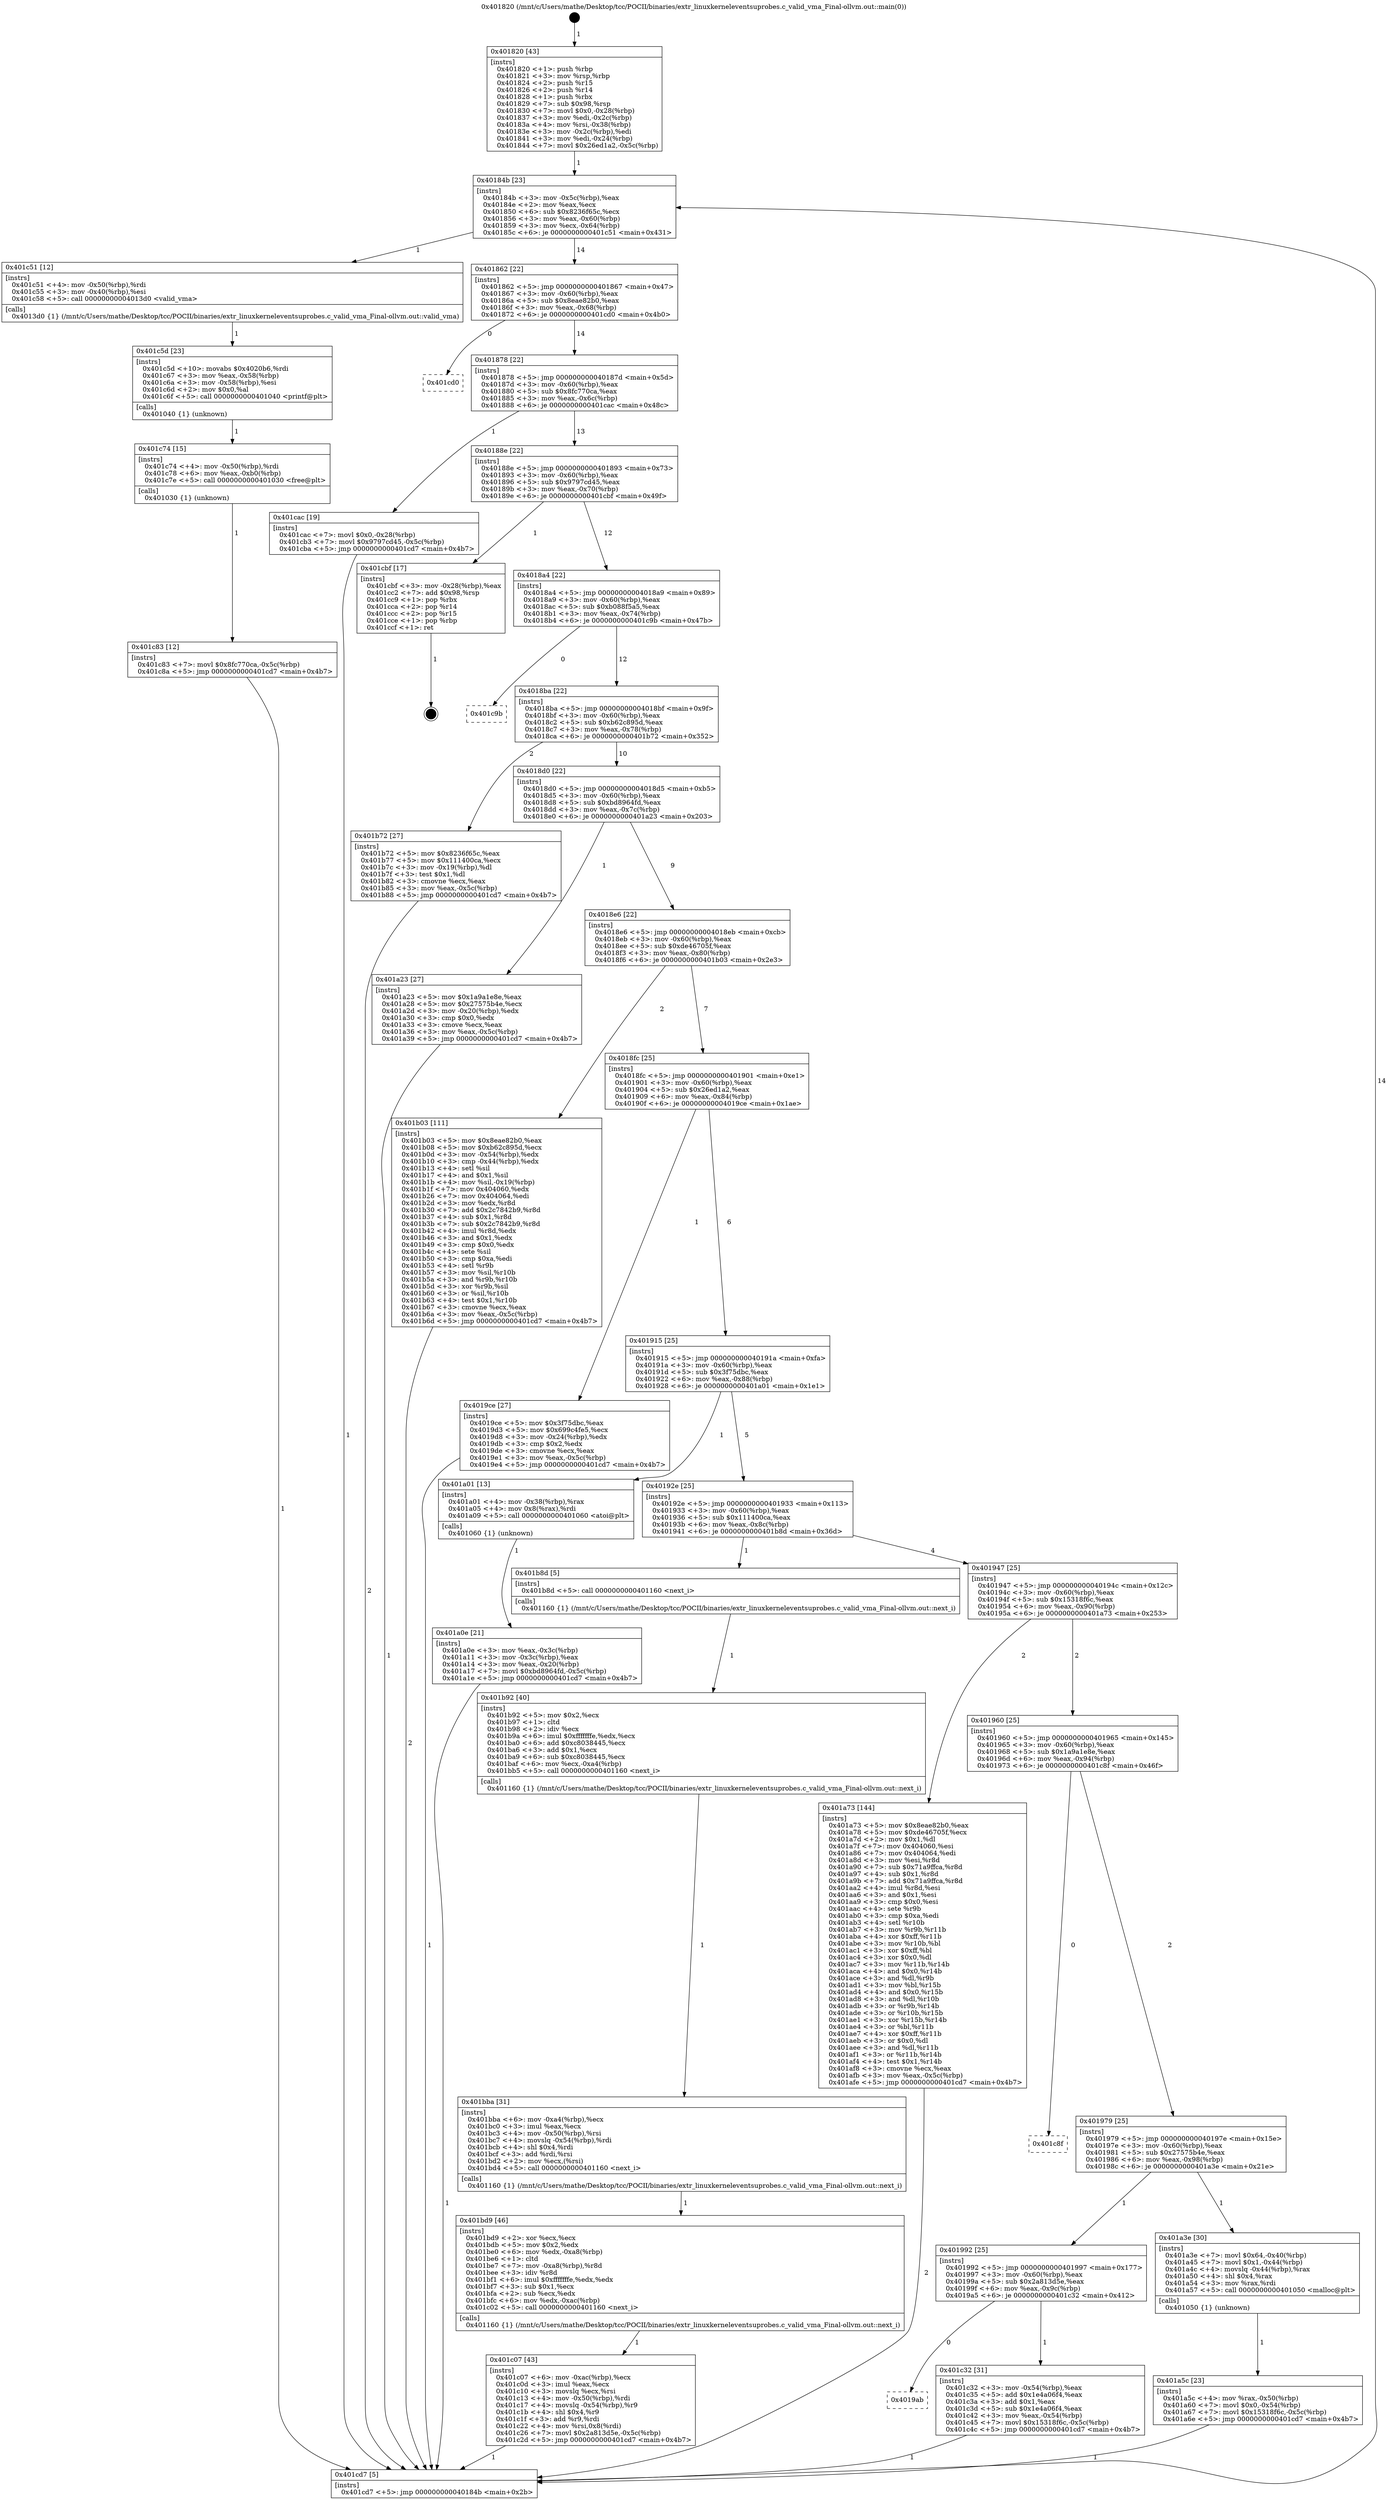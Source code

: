 digraph "0x401820" {
  label = "0x401820 (/mnt/c/Users/mathe/Desktop/tcc/POCII/binaries/extr_linuxkerneleventsuprobes.c_valid_vma_Final-ollvm.out::main(0))"
  labelloc = "t"
  node[shape=record]

  Entry [label="",width=0.3,height=0.3,shape=circle,fillcolor=black,style=filled]
  "0x40184b" [label="{
     0x40184b [23]\l
     | [instrs]\l
     &nbsp;&nbsp;0x40184b \<+3\>: mov -0x5c(%rbp),%eax\l
     &nbsp;&nbsp;0x40184e \<+2\>: mov %eax,%ecx\l
     &nbsp;&nbsp;0x401850 \<+6\>: sub $0x8236f65c,%ecx\l
     &nbsp;&nbsp;0x401856 \<+3\>: mov %eax,-0x60(%rbp)\l
     &nbsp;&nbsp;0x401859 \<+3\>: mov %ecx,-0x64(%rbp)\l
     &nbsp;&nbsp;0x40185c \<+6\>: je 0000000000401c51 \<main+0x431\>\l
  }"]
  "0x401c51" [label="{
     0x401c51 [12]\l
     | [instrs]\l
     &nbsp;&nbsp;0x401c51 \<+4\>: mov -0x50(%rbp),%rdi\l
     &nbsp;&nbsp;0x401c55 \<+3\>: mov -0x40(%rbp),%esi\l
     &nbsp;&nbsp;0x401c58 \<+5\>: call 00000000004013d0 \<valid_vma\>\l
     | [calls]\l
     &nbsp;&nbsp;0x4013d0 \{1\} (/mnt/c/Users/mathe/Desktop/tcc/POCII/binaries/extr_linuxkerneleventsuprobes.c_valid_vma_Final-ollvm.out::valid_vma)\l
  }"]
  "0x401862" [label="{
     0x401862 [22]\l
     | [instrs]\l
     &nbsp;&nbsp;0x401862 \<+5\>: jmp 0000000000401867 \<main+0x47\>\l
     &nbsp;&nbsp;0x401867 \<+3\>: mov -0x60(%rbp),%eax\l
     &nbsp;&nbsp;0x40186a \<+5\>: sub $0x8eae82b0,%eax\l
     &nbsp;&nbsp;0x40186f \<+3\>: mov %eax,-0x68(%rbp)\l
     &nbsp;&nbsp;0x401872 \<+6\>: je 0000000000401cd0 \<main+0x4b0\>\l
  }"]
  Exit [label="",width=0.3,height=0.3,shape=circle,fillcolor=black,style=filled,peripheries=2]
  "0x401cd0" [label="{
     0x401cd0\l
  }", style=dashed]
  "0x401878" [label="{
     0x401878 [22]\l
     | [instrs]\l
     &nbsp;&nbsp;0x401878 \<+5\>: jmp 000000000040187d \<main+0x5d\>\l
     &nbsp;&nbsp;0x40187d \<+3\>: mov -0x60(%rbp),%eax\l
     &nbsp;&nbsp;0x401880 \<+5\>: sub $0x8fc770ca,%eax\l
     &nbsp;&nbsp;0x401885 \<+3\>: mov %eax,-0x6c(%rbp)\l
     &nbsp;&nbsp;0x401888 \<+6\>: je 0000000000401cac \<main+0x48c\>\l
  }"]
  "0x401c83" [label="{
     0x401c83 [12]\l
     | [instrs]\l
     &nbsp;&nbsp;0x401c83 \<+7\>: movl $0x8fc770ca,-0x5c(%rbp)\l
     &nbsp;&nbsp;0x401c8a \<+5\>: jmp 0000000000401cd7 \<main+0x4b7\>\l
  }"]
  "0x401cac" [label="{
     0x401cac [19]\l
     | [instrs]\l
     &nbsp;&nbsp;0x401cac \<+7\>: movl $0x0,-0x28(%rbp)\l
     &nbsp;&nbsp;0x401cb3 \<+7\>: movl $0x9797cd45,-0x5c(%rbp)\l
     &nbsp;&nbsp;0x401cba \<+5\>: jmp 0000000000401cd7 \<main+0x4b7\>\l
  }"]
  "0x40188e" [label="{
     0x40188e [22]\l
     | [instrs]\l
     &nbsp;&nbsp;0x40188e \<+5\>: jmp 0000000000401893 \<main+0x73\>\l
     &nbsp;&nbsp;0x401893 \<+3\>: mov -0x60(%rbp),%eax\l
     &nbsp;&nbsp;0x401896 \<+5\>: sub $0x9797cd45,%eax\l
     &nbsp;&nbsp;0x40189b \<+3\>: mov %eax,-0x70(%rbp)\l
     &nbsp;&nbsp;0x40189e \<+6\>: je 0000000000401cbf \<main+0x49f\>\l
  }"]
  "0x401c74" [label="{
     0x401c74 [15]\l
     | [instrs]\l
     &nbsp;&nbsp;0x401c74 \<+4\>: mov -0x50(%rbp),%rdi\l
     &nbsp;&nbsp;0x401c78 \<+6\>: mov %eax,-0xb0(%rbp)\l
     &nbsp;&nbsp;0x401c7e \<+5\>: call 0000000000401030 \<free@plt\>\l
     | [calls]\l
     &nbsp;&nbsp;0x401030 \{1\} (unknown)\l
  }"]
  "0x401cbf" [label="{
     0x401cbf [17]\l
     | [instrs]\l
     &nbsp;&nbsp;0x401cbf \<+3\>: mov -0x28(%rbp),%eax\l
     &nbsp;&nbsp;0x401cc2 \<+7\>: add $0x98,%rsp\l
     &nbsp;&nbsp;0x401cc9 \<+1\>: pop %rbx\l
     &nbsp;&nbsp;0x401cca \<+2\>: pop %r14\l
     &nbsp;&nbsp;0x401ccc \<+2\>: pop %r15\l
     &nbsp;&nbsp;0x401cce \<+1\>: pop %rbp\l
     &nbsp;&nbsp;0x401ccf \<+1\>: ret\l
  }"]
  "0x4018a4" [label="{
     0x4018a4 [22]\l
     | [instrs]\l
     &nbsp;&nbsp;0x4018a4 \<+5\>: jmp 00000000004018a9 \<main+0x89\>\l
     &nbsp;&nbsp;0x4018a9 \<+3\>: mov -0x60(%rbp),%eax\l
     &nbsp;&nbsp;0x4018ac \<+5\>: sub $0xb088f5a5,%eax\l
     &nbsp;&nbsp;0x4018b1 \<+3\>: mov %eax,-0x74(%rbp)\l
     &nbsp;&nbsp;0x4018b4 \<+6\>: je 0000000000401c9b \<main+0x47b\>\l
  }"]
  "0x401c5d" [label="{
     0x401c5d [23]\l
     | [instrs]\l
     &nbsp;&nbsp;0x401c5d \<+10\>: movabs $0x4020b6,%rdi\l
     &nbsp;&nbsp;0x401c67 \<+3\>: mov %eax,-0x58(%rbp)\l
     &nbsp;&nbsp;0x401c6a \<+3\>: mov -0x58(%rbp),%esi\l
     &nbsp;&nbsp;0x401c6d \<+2\>: mov $0x0,%al\l
     &nbsp;&nbsp;0x401c6f \<+5\>: call 0000000000401040 \<printf@plt\>\l
     | [calls]\l
     &nbsp;&nbsp;0x401040 \{1\} (unknown)\l
  }"]
  "0x401c9b" [label="{
     0x401c9b\l
  }", style=dashed]
  "0x4018ba" [label="{
     0x4018ba [22]\l
     | [instrs]\l
     &nbsp;&nbsp;0x4018ba \<+5\>: jmp 00000000004018bf \<main+0x9f\>\l
     &nbsp;&nbsp;0x4018bf \<+3\>: mov -0x60(%rbp),%eax\l
     &nbsp;&nbsp;0x4018c2 \<+5\>: sub $0xb62c895d,%eax\l
     &nbsp;&nbsp;0x4018c7 \<+3\>: mov %eax,-0x78(%rbp)\l
     &nbsp;&nbsp;0x4018ca \<+6\>: je 0000000000401b72 \<main+0x352\>\l
  }"]
  "0x4019ab" [label="{
     0x4019ab\l
  }", style=dashed]
  "0x401b72" [label="{
     0x401b72 [27]\l
     | [instrs]\l
     &nbsp;&nbsp;0x401b72 \<+5\>: mov $0x8236f65c,%eax\l
     &nbsp;&nbsp;0x401b77 \<+5\>: mov $0x111400ca,%ecx\l
     &nbsp;&nbsp;0x401b7c \<+3\>: mov -0x19(%rbp),%dl\l
     &nbsp;&nbsp;0x401b7f \<+3\>: test $0x1,%dl\l
     &nbsp;&nbsp;0x401b82 \<+3\>: cmovne %ecx,%eax\l
     &nbsp;&nbsp;0x401b85 \<+3\>: mov %eax,-0x5c(%rbp)\l
     &nbsp;&nbsp;0x401b88 \<+5\>: jmp 0000000000401cd7 \<main+0x4b7\>\l
  }"]
  "0x4018d0" [label="{
     0x4018d0 [22]\l
     | [instrs]\l
     &nbsp;&nbsp;0x4018d0 \<+5\>: jmp 00000000004018d5 \<main+0xb5\>\l
     &nbsp;&nbsp;0x4018d5 \<+3\>: mov -0x60(%rbp),%eax\l
     &nbsp;&nbsp;0x4018d8 \<+5\>: sub $0xbd8964fd,%eax\l
     &nbsp;&nbsp;0x4018dd \<+3\>: mov %eax,-0x7c(%rbp)\l
     &nbsp;&nbsp;0x4018e0 \<+6\>: je 0000000000401a23 \<main+0x203\>\l
  }"]
  "0x401c32" [label="{
     0x401c32 [31]\l
     | [instrs]\l
     &nbsp;&nbsp;0x401c32 \<+3\>: mov -0x54(%rbp),%eax\l
     &nbsp;&nbsp;0x401c35 \<+5\>: add $0x1e4a06f4,%eax\l
     &nbsp;&nbsp;0x401c3a \<+3\>: add $0x1,%eax\l
     &nbsp;&nbsp;0x401c3d \<+5\>: sub $0x1e4a06f4,%eax\l
     &nbsp;&nbsp;0x401c42 \<+3\>: mov %eax,-0x54(%rbp)\l
     &nbsp;&nbsp;0x401c45 \<+7\>: movl $0x15318f6c,-0x5c(%rbp)\l
     &nbsp;&nbsp;0x401c4c \<+5\>: jmp 0000000000401cd7 \<main+0x4b7\>\l
  }"]
  "0x401a23" [label="{
     0x401a23 [27]\l
     | [instrs]\l
     &nbsp;&nbsp;0x401a23 \<+5\>: mov $0x1a9a1e8e,%eax\l
     &nbsp;&nbsp;0x401a28 \<+5\>: mov $0x27575b4e,%ecx\l
     &nbsp;&nbsp;0x401a2d \<+3\>: mov -0x20(%rbp),%edx\l
     &nbsp;&nbsp;0x401a30 \<+3\>: cmp $0x0,%edx\l
     &nbsp;&nbsp;0x401a33 \<+3\>: cmove %ecx,%eax\l
     &nbsp;&nbsp;0x401a36 \<+3\>: mov %eax,-0x5c(%rbp)\l
     &nbsp;&nbsp;0x401a39 \<+5\>: jmp 0000000000401cd7 \<main+0x4b7\>\l
  }"]
  "0x4018e6" [label="{
     0x4018e6 [22]\l
     | [instrs]\l
     &nbsp;&nbsp;0x4018e6 \<+5\>: jmp 00000000004018eb \<main+0xcb\>\l
     &nbsp;&nbsp;0x4018eb \<+3\>: mov -0x60(%rbp),%eax\l
     &nbsp;&nbsp;0x4018ee \<+5\>: sub $0xde46705f,%eax\l
     &nbsp;&nbsp;0x4018f3 \<+3\>: mov %eax,-0x80(%rbp)\l
     &nbsp;&nbsp;0x4018f6 \<+6\>: je 0000000000401b03 \<main+0x2e3\>\l
  }"]
  "0x401c07" [label="{
     0x401c07 [43]\l
     | [instrs]\l
     &nbsp;&nbsp;0x401c07 \<+6\>: mov -0xac(%rbp),%ecx\l
     &nbsp;&nbsp;0x401c0d \<+3\>: imul %eax,%ecx\l
     &nbsp;&nbsp;0x401c10 \<+3\>: movslq %ecx,%rsi\l
     &nbsp;&nbsp;0x401c13 \<+4\>: mov -0x50(%rbp),%rdi\l
     &nbsp;&nbsp;0x401c17 \<+4\>: movslq -0x54(%rbp),%r9\l
     &nbsp;&nbsp;0x401c1b \<+4\>: shl $0x4,%r9\l
     &nbsp;&nbsp;0x401c1f \<+3\>: add %r9,%rdi\l
     &nbsp;&nbsp;0x401c22 \<+4\>: mov %rsi,0x8(%rdi)\l
     &nbsp;&nbsp;0x401c26 \<+7\>: movl $0x2a813d5e,-0x5c(%rbp)\l
     &nbsp;&nbsp;0x401c2d \<+5\>: jmp 0000000000401cd7 \<main+0x4b7\>\l
  }"]
  "0x401b03" [label="{
     0x401b03 [111]\l
     | [instrs]\l
     &nbsp;&nbsp;0x401b03 \<+5\>: mov $0x8eae82b0,%eax\l
     &nbsp;&nbsp;0x401b08 \<+5\>: mov $0xb62c895d,%ecx\l
     &nbsp;&nbsp;0x401b0d \<+3\>: mov -0x54(%rbp),%edx\l
     &nbsp;&nbsp;0x401b10 \<+3\>: cmp -0x44(%rbp),%edx\l
     &nbsp;&nbsp;0x401b13 \<+4\>: setl %sil\l
     &nbsp;&nbsp;0x401b17 \<+4\>: and $0x1,%sil\l
     &nbsp;&nbsp;0x401b1b \<+4\>: mov %sil,-0x19(%rbp)\l
     &nbsp;&nbsp;0x401b1f \<+7\>: mov 0x404060,%edx\l
     &nbsp;&nbsp;0x401b26 \<+7\>: mov 0x404064,%edi\l
     &nbsp;&nbsp;0x401b2d \<+3\>: mov %edx,%r8d\l
     &nbsp;&nbsp;0x401b30 \<+7\>: add $0x2c7842b9,%r8d\l
     &nbsp;&nbsp;0x401b37 \<+4\>: sub $0x1,%r8d\l
     &nbsp;&nbsp;0x401b3b \<+7\>: sub $0x2c7842b9,%r8d\l
     &nbsp;&nbsp;0x401b42 \<+4\>: imul %r8d,%edx\l
     &nbsp;&nbsp;0x401b46 \<+3\>: and $0x1,%edx\l
     &nbsp;&nbsp;0x401b49 \<+3\>: cmp $0x0,%edx\l
     &nbsp;&nbsp;0x401b4c \<+4\>: sete %sil\l
     &nbsp;&nbsp;0x401b50 \<+3\>: cmp $0xa,%edi\l
     &nbsp;&nbsp;0x401b53 \<+4\>: setl %r9b\l
     &nbsp;&nbsp;0x401b57 \<+3\>: mov %sil,%r10b\l
     &nbsp;&nbsp;0x401b5a \<+3\>: and %r9b,%r10b\l
     &nbsp;&nbsp;0x401b5d \<+3\>: xor %r9b,%sil\l
     &nbsp;&nbsp;0x401b60 \<+3\>: or %sil,%r10b\l
     &nbsp;&nbsp;0x401b63 \<+4\>: test $0x1,%r10b\l
     &nbsp;&nbsp;0x401b67 \<+3\>: cmovne %ecx,%eax\l
     &nbsp;&nbsp;0x401b6a \<+3\>: mov %eax,-0x5c(%rbp)\l
     &nbsp;&nbsp;0x401b6d \<+5\>: jmp 0000000000401cd7 \<main+0x4b7\>\l
  }"]
  "0x4018fc" [label="{
     0x4018fc [25]\l
     | [instrs]\l
     &nbsp;&nbsp;0x4018fc \<+5\>: jmp 0000000000401901 \<main+0xe1\>\l
     &nbsp;&nbsp;0x401901 \<+3\>: mov -0x60(%rbp),%eax\l
     &nbsp;&nbsp;0x401904 \<+5\>: sub $0x26ed1a2,%eax\l
     &nbsp;&nbsp;0x401909 \<+6\>: mov %eax,-0x84(%rbp)\l
     &nbsp;&nbsp;0x40190f \<+6\>: je 00000000004019ce \<main+0x1ae\>\l
  }"]
  "0x401bd9" [label="{
     0x401bd9 [46]\l
     | [instrs]\l
     &nbsp;&nbsp;0x401bd9 \<+2\>: xor %ecx,%ecx\l
     &nbsp;&nbsp;0x401bdb \<+5\>: mov $0x2,%edx\l
     &nbsp;&nbsp;0x401be0 \<+6\>: mov %edx,-0xa8(%rbp)\l
     &nbsp;&nbsp;0x401be6 \<+1\>: cltd\l
     &nbsp;&nbsp;0x401be7 \<+7\>: mov -0xa8(%rbp),%r8d\l
     &nbsp;&nbsp;0x401bee \<+3\>: idiv %r8d\l
     &nbsp;&nbsp;0x401bf1 \<+6\>: imul $0xfffffffe,%edx,%edx\l
     &nbsp;&nbsp;0x401bf7 \<+3\>: sub $0x1,%ecx\l
     &nbsp;&nbsp;0x401bfa \<+2\>: sub %ecx,%edx\l
     &nbsp;&nbsp;0x401bfc \<+6\>: mov %edx,-0xac(%rbp)\l
     &nbsp;&nbsp;0x401c02 \<+5\>: call 0000000000401160 \<next_i\>\l
     | [calls]\l
     &nbsp;&nbsp;0x401160 \{1\} (/mnt/c/Users/mathe/Desktop/tcc/POCII/binaries/extr_linuxkerneleventsuprobes.c_valid_vma_Final-ollvm.out::next_i)\l
  }"]
  "0x4019ce" [label="{
     0x4019ce [27]\l
     | [instrs]\l
     &nbsp;&nbsp;0x4019ce \<+5\>: mov $0x3f75dbc,%eax\l
     &nbsp;&nbsp;0x4019d3 \<+5\>: mov $0x699c4fe5,%ecx\l
     &nbsp;&nbsp;0x4019d8 \<+3\>: mov -0x24(%rbp),%edx\l
     &nbsp;&nbsp;0x4019db \<+3\>: cmp $0x2,%edx\l
     &nbsp;&nbsp;0x4019de \<+3\>: cmovne %ecx,%eax\l
     &nbsp;&nbsp;0x4019e1 \<+3\>: mov %eax,-0x5c(%rbp)\l
     &nbsp;&nbsp;0x4019e4 \<+5\>: jmp 0000000000401cd7 \<main+0x4b7\>\l
  }"]
  "0x401915" [label="{
     0x401915 [25]\l
     | [instrs]\l
     &nbsp;&nbsp;0x401915 \<+5\>: jmp 000000000040191a \<main+0xfa\>\l
     &nbsp;&nbsp;0x40191a \<+3\>: mov -0x60(%rbp),%eax\l
     &nbsp;&nbsp;0x40191d \<+5\>: sub $0x3f75dbc,%eax\l
     &nbsp;&nbsp;0x401922 \<+6\>: mov %eax,-0x88(%rbp)\l
     &nbsp;&nbsp;0x401928 \<+6\>: je 0000000000401a01 \<main+0x1e1\>\l
  }"]
  "0x401cd7" [label="{
     0x401cd7 [5]\l
     | [instrs]\l
     &nbsp;&nbsp;0x401cd7 \<+5\>: jmp 000000000040184b \<main+0x2b\>\l
  }"]
  "0x401820" [label="{
     0x401820 [43]\l
     | [instrs]\l
     &nbsp;&nbsp;0x401820 \<+1\>: push %rbp\l
     &nbsp;&nbsp;0x401821 \<+3\>: mov %rsp,%rbp\l
     &nbsp;&nbsp;0x401824 \<+2\>: push %r15\l
     &nbsp;&nbsp;0x401826 \<+2\>: push %r14\l
     &nbsp;&nbsp;0x401828 \<+1\>: push %rbx\l
     &nbsp;&nbsp;0x401829 \<+7\>: sub $0x98,%rsp\l
     &nbsp;&nbsp;0x401830 \<+7\>: movl $0x0,-0x28(%rbp)\l
     &nbsp;&nbsp;0x401837 \<+3\>: mov %edi,-0x2c(%rbp)\l
     &nbsp;&nbsp;0x40183a \<+4\>: mov %rsi,-0x38(%rbp)\l
     &nbsp;&nbsp;0x40183e \<+3\>: mov -0x2c(%rbp),%edi\l
     &nbsp;&nbsp;0x401841 \<+3\>: mov %edi,-0x24(%rbp)\l
     &nbsp;&nbsp;0x401844 \<+7\>: movl $0x26ed1a2,-0x5c(%rbp)\l
  }"]
  "0x401bba" [label="{
     0x401bba [31]\l
     | [instrs]\l
     &nbsp;&nbsp;0x401bba \<+6\>: mov -0xa4(%rbp),%ecx\l
     &nbsp;&nbsp;0x401bc0 \<+3\>: imul %eax,%ecx\l
     &nbsp;&nbsp;0x401bc3 \<+4\>: mov -0x50(%rbp),%rsi\l
     &nbsp;&nbsp;0x401bc7 \<+4\>: movslq -0x54(%rbp),%rdi\l
     &nbsp;&nbsp;0x401bcb \<+4\>: shl $0x4,%rdi\l
     &nbsp;&nbsp;0x401bcf \<+3\>: add %rdi,%rsi\l
     &nbsp;&nbsp;0x401bd2 \<+2\>: mov %ecx,(%rsi)\l
     &nbsp;&nbsp;0x401bd4 \<+5\>: call 0000000000401160 \<next_i\>\l
     | [calls]\l
     &nbsp;&nbsp;0x401160 \{1\} (/mnt/c/Users/mathe/Desktop/tcc/POCII/binaries/extr_linuxkerneleventsuprobes.c_valid_vma_Final-ollvm.out::next_i)\l
  }"]
  "0x401a01" [label="{
     0x401a01 [13]\l
     | [instrs]\l
     &nbsp;&nbsp;0x401a01 \<+4\>: mov -0x38(%rbp),%rax\l
     &nbsp;&nbsp;0x401a05 \<+4\>: mov 0x8(%rax),%rdi\l
     &nbsp;&nbsp;0x401a09 \<+5\>: call 0000000000401060 \<atoi@plt\>\l
     | [calls]\l
     &nbsp;&nbsp;0x401060 \{1\} (unknown)\l
  }"]
  "0x40192e" [label="{
     0x40192e [25]\l
     | [instrs]\l
     &nbsp;&nbsp;0x40192e \<+5\>: jmp 0000000000401933 \<main+0x113\>\l
     &nbsp;&nbsp;0x401933 \<+3\>: mov -0x60(%rbp),%eax\l
     &nbsp;&nbsp;0x401936 \<+5\>: sub $0x111400ca,%eax\l
     &nbsp;&nbsp;0x40193b \<+6\>: mov %eax,-0x8c(%rbp)\l
     &nbsp;&nbsp;0x401941 \<+6\>: je 0000000000401b8d \<main+0x36d\>\l
  }"]
  "0x401a0e" [label="{
     0x401a0e [21]\l
     | [instrs]\l
     &nbsp;&nbsp;0x401a0e \<+3\>: mov %eax,-0x3c(%rbp)\l
     &nbsp;&nbsp;0x401a11 \<+3\>: mov -0x3c(%rbp),%eax\l
     &nbsp;&nbsp;0x401a14 \<+3\>: mov %eax,-0x20(%rbp)\l
     &nbsp;&nbsp;0x401a17 \<+7\>: movl $0xbd8964fd,-0x5c(%rbp)\l
     &nbsp;&nbsp;0x401a1e \<+5\>: jmp 0000000000401cd7 \<main+0x4b7\>\l
  }"]
  "0x401b92" [label="{
     0x401b92 [40]\l
     | [instrs]\l
     &nbsp;&nbsp;0x401b92 \<+5\>: mov $0x2,%ecx\l
     &nbsp;&nbsp;0x401b97 \<+1\>: cltd\l
     &nbsp;&nbsp;0x401b98 \<+2\>: idiv %ecx\l
     &nbsp;&nbsp;0x401b9a \<+6\>: imul $0xfffffffe,%edx,%ecx\l
     &nbsp;&nbsp;0x401ba0 \<+6\>: add $0xc8038445,%ecx\l
     &nbsp;&nbsp;0x401ba6 \<+3\>: add $0x1,%ecx\l
     &nbsp;&nbsp;0x401ba9 \<+6\>: sub $0xc8038445,%ecx\l
     &nbsp;&nbsp;0x401baf \<+6\>: mov %ecx,-0xa4(%rbp)\l
     &nbsp;&nbsp;0x401bb5 \<+5\>: call 0000000000401160 \<next_i\>\l
     | [calls]\l
     &nbsp;&nbsp;0x401160 \{1\} (/mnt/c/Users/mathe/Desktop/tcc/POCII/binaries/extr_linuxkerneleventsuprobes.c_valid_vma_Final-ollvm.out::next_i)\l
  }"]
  "0x401b8d" [label="{
     0x401b8d [5]\l
     | [instrs]\l
     &nbsp;&nbsp;0x401b8d \<+5\>: call 0000000000401160 \<next_i\>\l
     | [calls]\l
     &nbsp;&nbsp;0x401160 \{1\} (/mnt/c/Users/mathe/Desktop/tcc/POCII/binaries/extr_linuxkerneleventsuprobes.c_valid_vma_Final-ollvm.out::next_i)\l
  }"]
  "0x401947" [label="{
     0x401947 [25]\l
     | [instrs]\l
     &nbsp;&nbsp;0x401947 \<+5\>: jmp 000000000040194c \<main+0x12c\>\l
     &nbsp;&nbsp;0x40194c \<+3\>: mov -0x60(%rbp),%eax\l
     &nbsp;&nbsp;0x40194f \<+5\>: sub $0x15318f6c,%eax\l
     &nbsp;&nbsp;0x401954 \<+6\>: mov %eax,-0x90(%rbp)\l
     &nbsp;&nbsp;0x40195a \<+6\>: je 0000000000401a73 \<main+0x253\>\l
  }"]
  "0x401a5c" [label="{
     0x401a5c [23]\l
     | [instrs]\l
     &nbsp;&nbsp;0x401a5c \<+4\>: mov %rax,-0x50(%rbp)\l
     &nbsp;&nbsp;0x401a60 \<+7\>: movl $0x0,-0x54(%rbp)\l
     &nbsp;&nbsp;0x401a67 \<+7\>: movl $0x15318f6c,-0x5c(%rbp)\l
     &nbsp;&nbsp;0x401a6e \<+5\>: jmp 0000000000401cd7 \<main+0x4b7\>\l
  }"]
  "0x401a73" [label="{
     0x401a73 [144]\l
     | [instrs]\l
     &nbsp;&nbsp;0x401a73 \<+5\>: mov $0x8eae82b0,%eax\l
     &nbsp;&nbsp;0x401a78 \<+5\>: mov $0xde46705f,%ecx\l
     &nbsp;&nbsp;0x401a7d \<+2\>: mov $0x1,%dl\l
     &nbsp;&nbsp;0x401a7f \<+7\>: mov 0x404060,%esi\l
     &nbsp;&nbsp;0x401a86 \<+7\>: mov 0x404064,%edi\l
     &nbsp;&nbsp;0x401a8d \<+3\>: mov %esi,%r8d\l
     &nbsp;&nbsp;0x401a90 \<+7\>: sub $0x71a9ffca,%r8d\l
     &nbsp;&nbsp;0x401a97 \<+4\>: sub $0x1,%r8d\l
     &nbsp;&nbsp;0x401a9b \<+7\>: add $0x71a9ffca,%r8d\l
     &nbsp;&nbsp;0x401aa2 \<+4\>: imul %r8d,%esi\l
     &nbsp;&nbsp;0x401aa6 \<+3\>: and $0x1,%esi\l
     &nbsp;&nbsp;0x401aa9 \<+3\>: cmp $0x0,%esi\l
     &nbsp;&nbsp;0x401aac \<+4\>: sete %r9b\l
     &nbsp;&nbsp;0x401ab0 \<+3\>: cmp $0xa,%edi\l
     &nbsp;&nbsp;0x401ab3 \<+4\>: setl %r10b\l
     &nbsp;&nbsp;0x401ab7 \<+3\>: mov %r9b,%r11b\l
     &nbsp;&nbsp;0x401aba \<+4\>: xor $0xff,%r11b\l
     &nbsp;&nbsp;0x401abe \<+3\>: mov %r10b,%bl\l
     &nbsp;&nbsp;0x401ac1 \<+3\>: xor $0xff,%bl\l
     &nbsp;&nbsp;0x401ac4 \<+3\>: xor $0x0,%dl\l
     &nbsp;&nbsp;0x401ac7 \<+3\>: mov %r11b,%r14b\l
     &nbsp;&nbsp;0x401aca \<+4\>: and $0x0,%r14b\l
     &nbsp;&nbsp;0x401ace \<+3\>: and %dl,%r9b\l
     &nbsp;&nbsp;0x401ad1 \<+3\>: mov %bl,%r15b\l
     &nbsp;&nbsp;0x401ad4 \<+4\>: and $0x0,%r15b\l
     &nbsp;&nbsp;0x401ad8 \<+3\>: and %dl,%r10b\l
     &nbsp;&nbsp;0x401adb \<+3\>: or %r9b,%r14b\l
     &nbsp;&nbsp;0x401ade \<+3\>: or %r10b,%r15b\l
     &nbsp;&nbsp;0x401ae1 \<+3\>: xor %r15b,%r14b\l
     &nbsp;&nbsp;0x401ae4 \<+3\>: or %bl,%r11b\l
     &nbsp;&nbsp;0x401ae7 \<+4\>: xor $0xff,%r11b\l
     &nbsp;&nbsp;0x401aeb \<+3\>: or $0x0,%dl\l
     &nbsp;&nbsp;0x401aee \<+3\>: and %dl,%r11b\l
     &nbsp;&nbsp;0x401af1 \<+3\>: or %r11b,%r14b\l
     &nbsp;&nbsp;0x401af4 \<+4\>: test $0x1,%r14b\l
     &nbsp;&nbsp;0x401af8 \<+3\>: cmovne %ecx,%eax\l
     &nbsp;&nbsp;0x401afb \<+3\>: mov %eax,-0x5c(%rbp)\l
     &nbsp;&nbsp;0x401afe \<+5\>: jmp 0000000000401cd7 \<main+0x4b7\>\l
  }"]
  "0x401960" [label="{
     0x401960 [25]\l
     | [instrs]\l
     &nbsp;&nbsp;0x401960 \<+5\>: jmp 0000000000401965 \<main+0x145\>\l
     &nbsp;&nbsp;0x401965 \<+3\>: mov -0x60(%rbp),%eax\l
     &nbsp;&nbsp;0x401968 \<+5\>: sub $0x1a9a1e8e,%eax\l
     &nbsp;&nbsp;0x40196d \<+6\>: mov %eax,-0x94(%rbp)\l
     &nbsp;&nbsp;0x401973 \<+6\>: je 0000000000401c8f \<main+0x46f\>\l
  }"]
  "0x401992" [label="{
     0x401992 [25]\l
     | [instrs]\l
     &nbsp;&nbsp;0x401992 \<+5\>: jmp 0000000000401997 \<main+0x177\>\l
     &nbsp;&nbsp;0x401997 \<+3\>: mov -0x60(%rbp),%eax\l
     &nbsp;&nbsp;0x40199a \<+5\>: sub $0x2a813d5e,%eax\l
     &nbsp;&nbsp;0x40199f \<+6\>: mov %eax,-0x9c(%rbp)\l
     &nbsp;&nbsp;0x4019a5 \<+6\>: je 0000000000401c32 \<main+0x412\>\l
  }"]
  "0x401c8f" [label="{
     0x401c8f\l
  }", style=dashed]
  "0x401979" [label="{
     0x401979 [25]\l
     | [instrs]\l
     &nbsp;&nbsp;0x401979 \<+5\>: jmp 000000000040197e \<main+0x15e\>\l
     &nbsp;&nbsp;0x40197e \<+3\>: mov -0x60(%rbp),%eax\l
     &nbsp;&nbsp;0x401981 \<+5\>: sub $0x27575b4e,%eax\l
     &nbsp;&nbsp;0x401986 \<+6\>: mov %eax,-0x98(%rbp)\l
     &nbsp;&nbsp;0x40198c \<+6\>: je 0000000000401a3e \<main+0x21e\>\l
  }"]
  "0x401a3e" [label="{
     0x401a3e [30]\l
     | [instrs]\l
     &nbsp;&nbsp;0x401a3e \<+7\>: movl $0x64,-0x40(%rbp)\l
     &nbsp;&nbsp;0x401a45 \<+7\>: movl $0x1,-0x44(%rbp)\l
     &nbsp;&nbsp;0x401a4c \<+4\>: movslq -0x44(%rbp),%rax\l
     &nbsp;&nbsp;0x401a50 \<+4\>: shl $0x4,%rax\l
     &nbsp;&nbsp;0x401a54 \<+3\>: mov %rax,%rdi\l
     &nbsp;&nbsp;0x401a57 \<+5\>: call 0000000000401050 \<malloc@plt\>\l
     | [calls]\l
     &nbsp;&nbsp;0x401050 \{1\} (unknown)\l
  }"]
  Entry -> "0x401820" [label=" 1"]
  "0x40184b" -> "0x401c51" [label=" 1"]
  "0x40184b" -> "0x401862" [label=" 14"]
  "0x401cbf" -> Exit [label=" 1"]
  "0x401862" -> "0x401cd0" [label=" 0"]
  "0x401862" -> "0x401878" [label=" 14"]
  "0x401cac" -> "0x401cd7" [label=" 1"]
  "0x401878" -> "0x401cac" [label=" 1"]
  "0x401878" -> "0x40188e" [label=" 13"]
  "0x401c83" -> "0x401cd7" [label=" 1"]
  "0x40188e" -> "0x401cbf" [label=" 1"]
  "0x40188e" -> "0x4018a4" [label=" 12"]
  "0x401c74" -> "0x401c83" [label=" 1"]
  "0x4018a4" -> "0x401c9b" [label=" 0"]
  "0x4018a4" -> "0x4018ba" [label=" 12"]
  "0x401c5d" -> "0x401c74" [label=" 1"]
  "0x4018ba" -> "0x401b72" [label=" 2"]
  "0x4018ba" -> "0x4018d0" [label=" 10"]
  "0x401c51" -> "0x401c5d" [label=" 1"]
  "0x4018d0" -> "0x401a23" [label=" 1"]
  "0x4018d0" -> "0x4018e6" [label=" 9"]
  "0x401c32" -> "0x401cd7" [label=" 1"]
  "0x4018e6" -> "0x401b03" [label=" 2"]
  "0x4018e6" -> "0x4018fc" [label=" 7"]
  "0x401992" -> "0x401c32" [label=" 1"]
  "0x4018fc" -> "0x4019ce" [label=" 1"]
  "0x4018fc" -> "0x401915" [label=" 6"]
  "0x4019ce" -> "0x401cd7" [label=" 1"]
  "0x401820" -> "0x40184b" [label=" 1"]
  "0x401cd7" -> "0x40184b" [label=" 14"]
  "0x401992" -> "0x4019ab" [label=" 0"]
  "0x401915" -> "0x401a01" [label=" 1"]
  "0x401915" -> "0x40192e" [label=" 5"]
  "0x401a01" -> "0x401a0e" [label=" 1"]
  "0x401a0e" -> "0x401cd7" [label=" 1"]
  "0x401a23" -> "0x401cd7" [label=" 1"]
  "0x401c07" -> "0x401cd7" [label=" 1"]
  "0x40192e" -> "0x401b8d" [label=" 1"]
  "0x40192e" -> "0x401947" [label=" 4"]
  "0x401bd9" -> "0x401c07" [label=" 1"]
  "0x401947" -> "0x401a73" [label=" 2"]
  "0x401947" -> "0x401960" [label=" 2"]
  "0x401bba" -> "0x401bd9" [label=" 1"]
  "0x401960" -> "0x401c8f" [label=" 0"]
  "0x401960" -> "0x401979" [label=" 2"]
  "0x401b92" -> "0x401bba" [label=" 1"]
  "0x401979" -> "0x401a3e" [label=" 1"]
  "0x401979" -> "0x401992" [label=" 1"]
  "0x401a3e" -> "0x401a5c" [label=" 1"]
  "0x401a5c" -> "0x401cd7" [label=" 1"]
  "0x401a73" -> "0x401cd7" [label=" 2"]
  "0x401b03" -> "0x401cd7" [label=" 2"]
  "0x401b72" -> "0x401cd7" [label=" 2"]
  "0x401b8d" -> "0x401b92" [label=" 1"]
}
